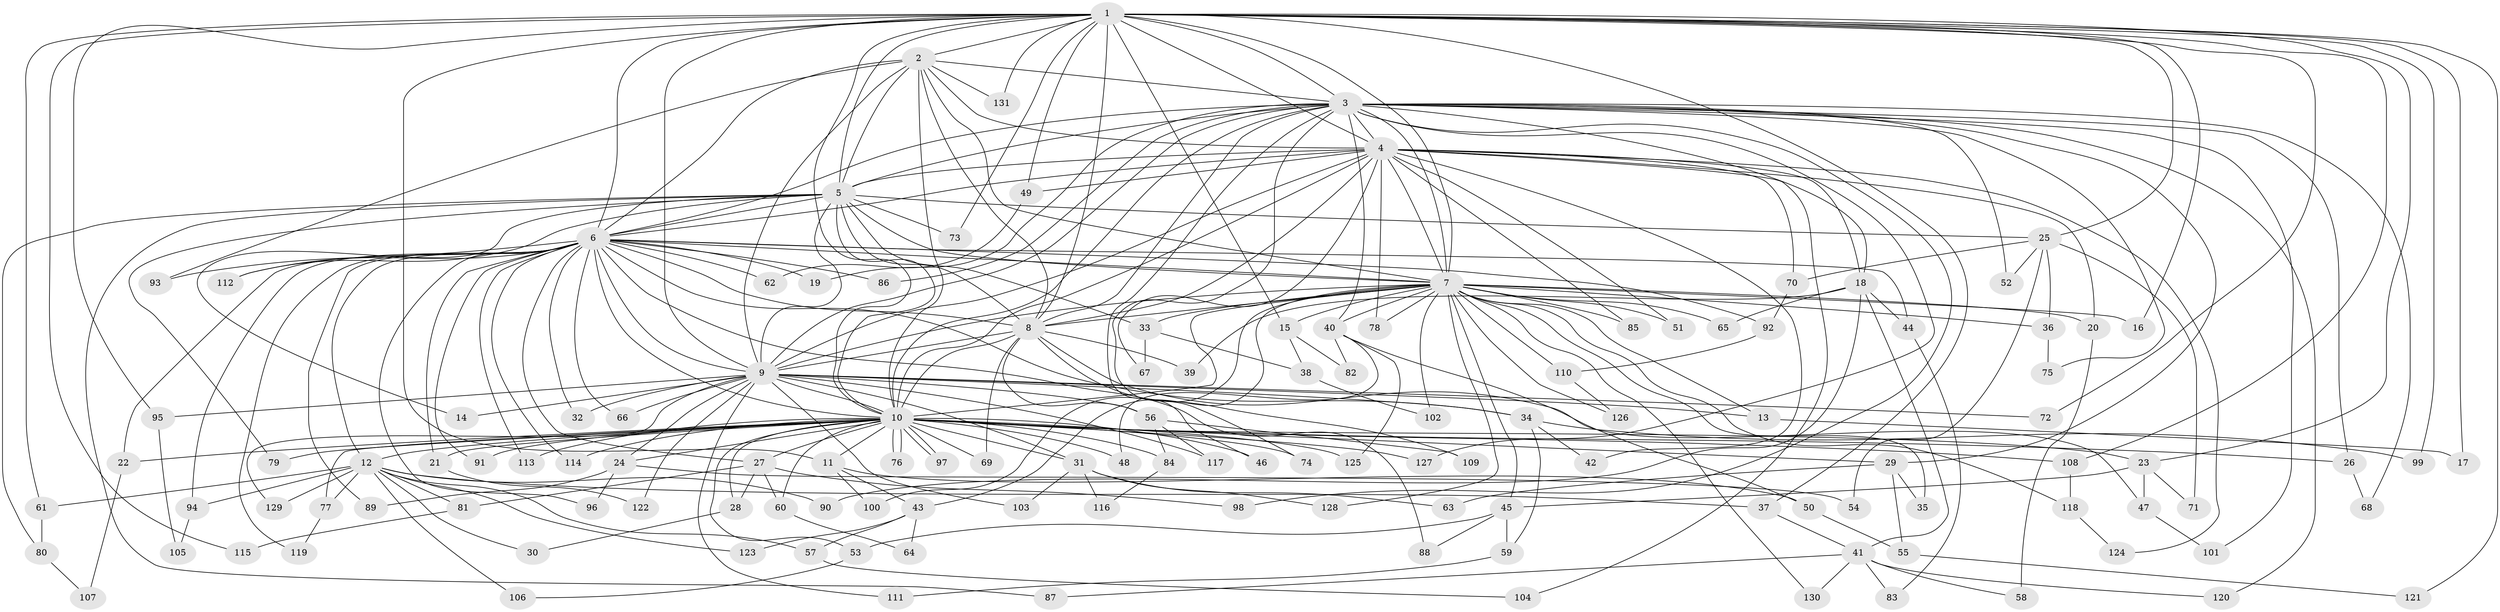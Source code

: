 // Generated by graph-tools (version 1.1) at 2025/25/03/09/25 03:25:48]
// undirected, 131 vertices, 287 edges
graph export_dot {
graph [start="1"]
  node [color=gray90,style=filled];
  1;
  2;
  3;
  4;
  5;
  6;
  7;
  8;
  9;
  10;
  11;
  12;
  13;
  14;
  15;
  16;
  17;
  18;
  19;
  20;
  21;
  22;
  23;
  24;
  25;
  26;
  27;
  28;
  29;
  30;
  31;
  32;
  33;
  34;
  35;
  36;
  37;
  38;
  39;
  40;
  41;
  42;
  43;
  44;
  45;
  46;
  47;
  48;
  49;
  50;
  51;
  52;
  53;
  54;
  55;
  56;
  57;
  58;
  59;
  60;
  61;
  62;
  63;
  64;
  65;
  66;
  67;
  68;
  69;
  70;
  71;
  72;
  73;
  74;
  75;
  76;
  77;
  78;
  79;
  80;
  81;
  82;
  83;
  84;
  85;
  86;
  87;
  88;
  89;
  90;
  91;
  92;
  93;
  94;
  95;
  96;
  97;
  98;
  99;
  100;
  101;
  102;
  103;
  104;
  105;
  106;
  107;
  108;
  109;
  110;
  111;
  112;
  113;
  114;
  115;
  116;
  117;
  118;
  119;
  120;
  121;
  122;
  123;
  124;
  125;
  126;
  127;
  128;
  129;
  130;
  131;
  1 -- 2;
  1 -- 3;
  1 -- 4;
  1 -- 5;
  1 -- 6;
  1 -- 7;
  1 -- 8;
  1 -- 9;
  1 -- 10;
  1 -- 11;
  1 -- 15;
  1 -- 16;
  1 -- 17;
  1 -- 23;
  1 -- 25;
  1 -- 37;
  1 -- 49;
  1 -- 61;
  1 -- 72;
  1 -- 73;
  1 -- 95;
  1 -- 99;
  1 -- 108;
  1 -- 115;
  1 -- 121;
  1 -- 131;
  2 -- 3;
  2 -- 4;
  2 -- 5;
  2 -- 6;
  2 -- 7;
  2 -- 8;
  2 -- 9;
  2 -- 10;
  2 -- 93;
  2 -- 131;
  3 -- 4;
  3 -- 5;
  3 -- 6;
  3 -- 7;
  3 -- 8;
  3 -- 9;
  3 -- 10;
  3 -- 18;
  3 -- 19;
  3 -- 26;
  3 -- 29;
  3 -- 40;
  3 -- 46;
  3 -- 52;
  3 -- 68;
  3 -- 74;
  3 -- 75;
  3 -- 86;
  3 -- 98;
  3 -- 101;
  3 -- 120;
  3 -- 127;
  4 -- 5;
  4 -- 6;
  4 -- 7;
  4 -- 8;
  4 -- 9;
  4 -- 10;
  4 -- 18;
  4 -- 20;
  4 -- 42;
  4 -- 49;
  4 -- 51;
  4 -- 67;
  4 -- 70;
  4 -- 78;
  4 -- 85;
  4 -- 104;
  4 -- 124;
  5 -- 6;
  5 -- 7;
  5 -- 8;
  5 -- 9;
  5 -- 10;
  5 -- 14;
  5 -- 25;
  5 -- 33;
  5 -- 73;
  5 -- 79;
  5 -- 80;
  5 -- 87;
  5 -- 112;
  6 -- 7;
  6 -- 8;
  6 -- 9;
  6 -- 10;
  6 -- 12;
  6 -- 19;
  6 -- 21;
  6 -- 22;
  6 -- 27;
  6 -- 32;
  6 -- 34;
  6 -- 44;
  6 -- 62;
  6 -- 66;
  6 -- 86;
  6 -- 88;
  6 -- 89;
  6 -- 91;
  6 -- 92;
  6 -- 93;
  6 -- 94;
  6 -- 96;
  6 -- 112;
  6 -- 113;
  6 -- 114;
  6 -- 119;
  7 -- 8;
  7 -- 9;
  7 -- 10;
  7 -- 13;
  7 -- 15;
  7 -- 16;
  7 -- 20;
  7 -- 33;
  7 -- 35;
  7 -- 36;
  7 -- 40;
  7 -- 43;
  7 -- 45;
  7 -- 51;
  7 -- 65;
  7 -- 78;
  7 -- 85;
  7 -- 100;
  7 -- 102;
  7 -- 110;
  7 -- 118;
  7 -- 126;
  7 -- 128;
  7 -- 130;
  8 -- 9;
  8 -- 10;
  8 -- 39;
  8 -- 47;
  8 -- 56;
  8 -- 69;
  8 -- 109;
  9 -- 10;
  9 -- 13;
  9 -- 14;
  9 -- 24;
  9 -- 31;
  9 -- 32;
  9 -- 34;
  9 -- 56;
  9 -- 66;
  9 -- 72;
  9 -- 95;
  9 -- 103;
  9 -- 111;
  9 -- 117;
  9 -- 122;
  9 -- 129;
  10 -- 11;
  10 -- 12;
  10 -- 21;
  10 -- 22;
  10 -- 23;
  10 -- 24;
  10 -- 26;
  10 -- 27;
  10 -- 28;
  10 -- 29;
  10 -- 31;
  10 -- 46;
  10 -- 48;
  10 -- 53;
  10 -- 60;
  10 -- 69;
  10 -- 74;
  10 -- 76;
  10 -- 76;
  10 -- 77;
  10 -- 79;
  10 -- 84;
  10 -- 91;
  10 -- 97;
  10 -- 97;
  10 -- 108;
  10 -- 113;
  10 -- 114;
  10 -- 125;
  10 -- 127;
  11 -- 43;
  11 -- 50;
  11 -- 100;
  12 -- 30;
  12 -- 37;
  12 -- 57;
  12 -- 61;
  12 -- 77;
  12 -- 81;
  12 -- 90;
  12 -- 94;
  12 -- 106;
  12 -- 123;
  12 -- 129;
  13 -- 17;
  15 -- 38;
  15 -- 82;
  18 -- 39;
  18 -- 41;
  18 -- 44;
  18 -- 65;
  18 -- 90;
  20 -- 58;
  21 -- 122;
  22 -- 107;
  23 -- 45;
  23 -- 47;
  23 -- 71;
  24 -- 54;
  24 -- 89;
  24 -- 96;
  25 -- 36;
  25 -- 52;
  25 -- 54;
  25 -- 70;
  25 -- 71;
  26 -- 68;
  27 -- 28;
  27 -- 60;
  27 -- 81;
  27 -- 98;
  28 -- 30;
  29 -- 35;
  29 -- 55;
  29 -- 63;
  31 -- 63;
  31 -- 103;
  31 -- 116;
  31 -- 128;
  33 -- 38;
  33 -- 67;
  34 -- 42;
  34 -- 59;
  34 -- 99;
  36 -- 75;
  37 -- 41;
  38 -- 102;
  40 -- 48;
  40 -- 50;
  40 -- 82;
  40 -- 125;
  41 -- 58;
  41 -- 83;
  41 -- 87;
  41 -- 120;
  41 -- 130;
  43 -- 57;
  43 -- 64;
  43 -- 123;
  44 -- 83;
  45 -- 53;
  45 -- 59;
  45 -- 88;
  47 -- 101;
  49 -- 62;
  50 -- 55;
  53 -- 106;
  55 -- 121;
  56 -- 84;
  56 -- 109;
  56 -- 117;
  57 -- 104;
  59 -- 111;
  60 -- 64;
  61 -- 80;
  70 -- 92;
  77 -- 119;
  80 -- 107;
  81 -- 115;
  84 -- 116;
  92 -- 110;
  94 -- 105;
  95 -- 105;
  108 -- 118;
  110 -- 126;
  118 -- 124;
}

